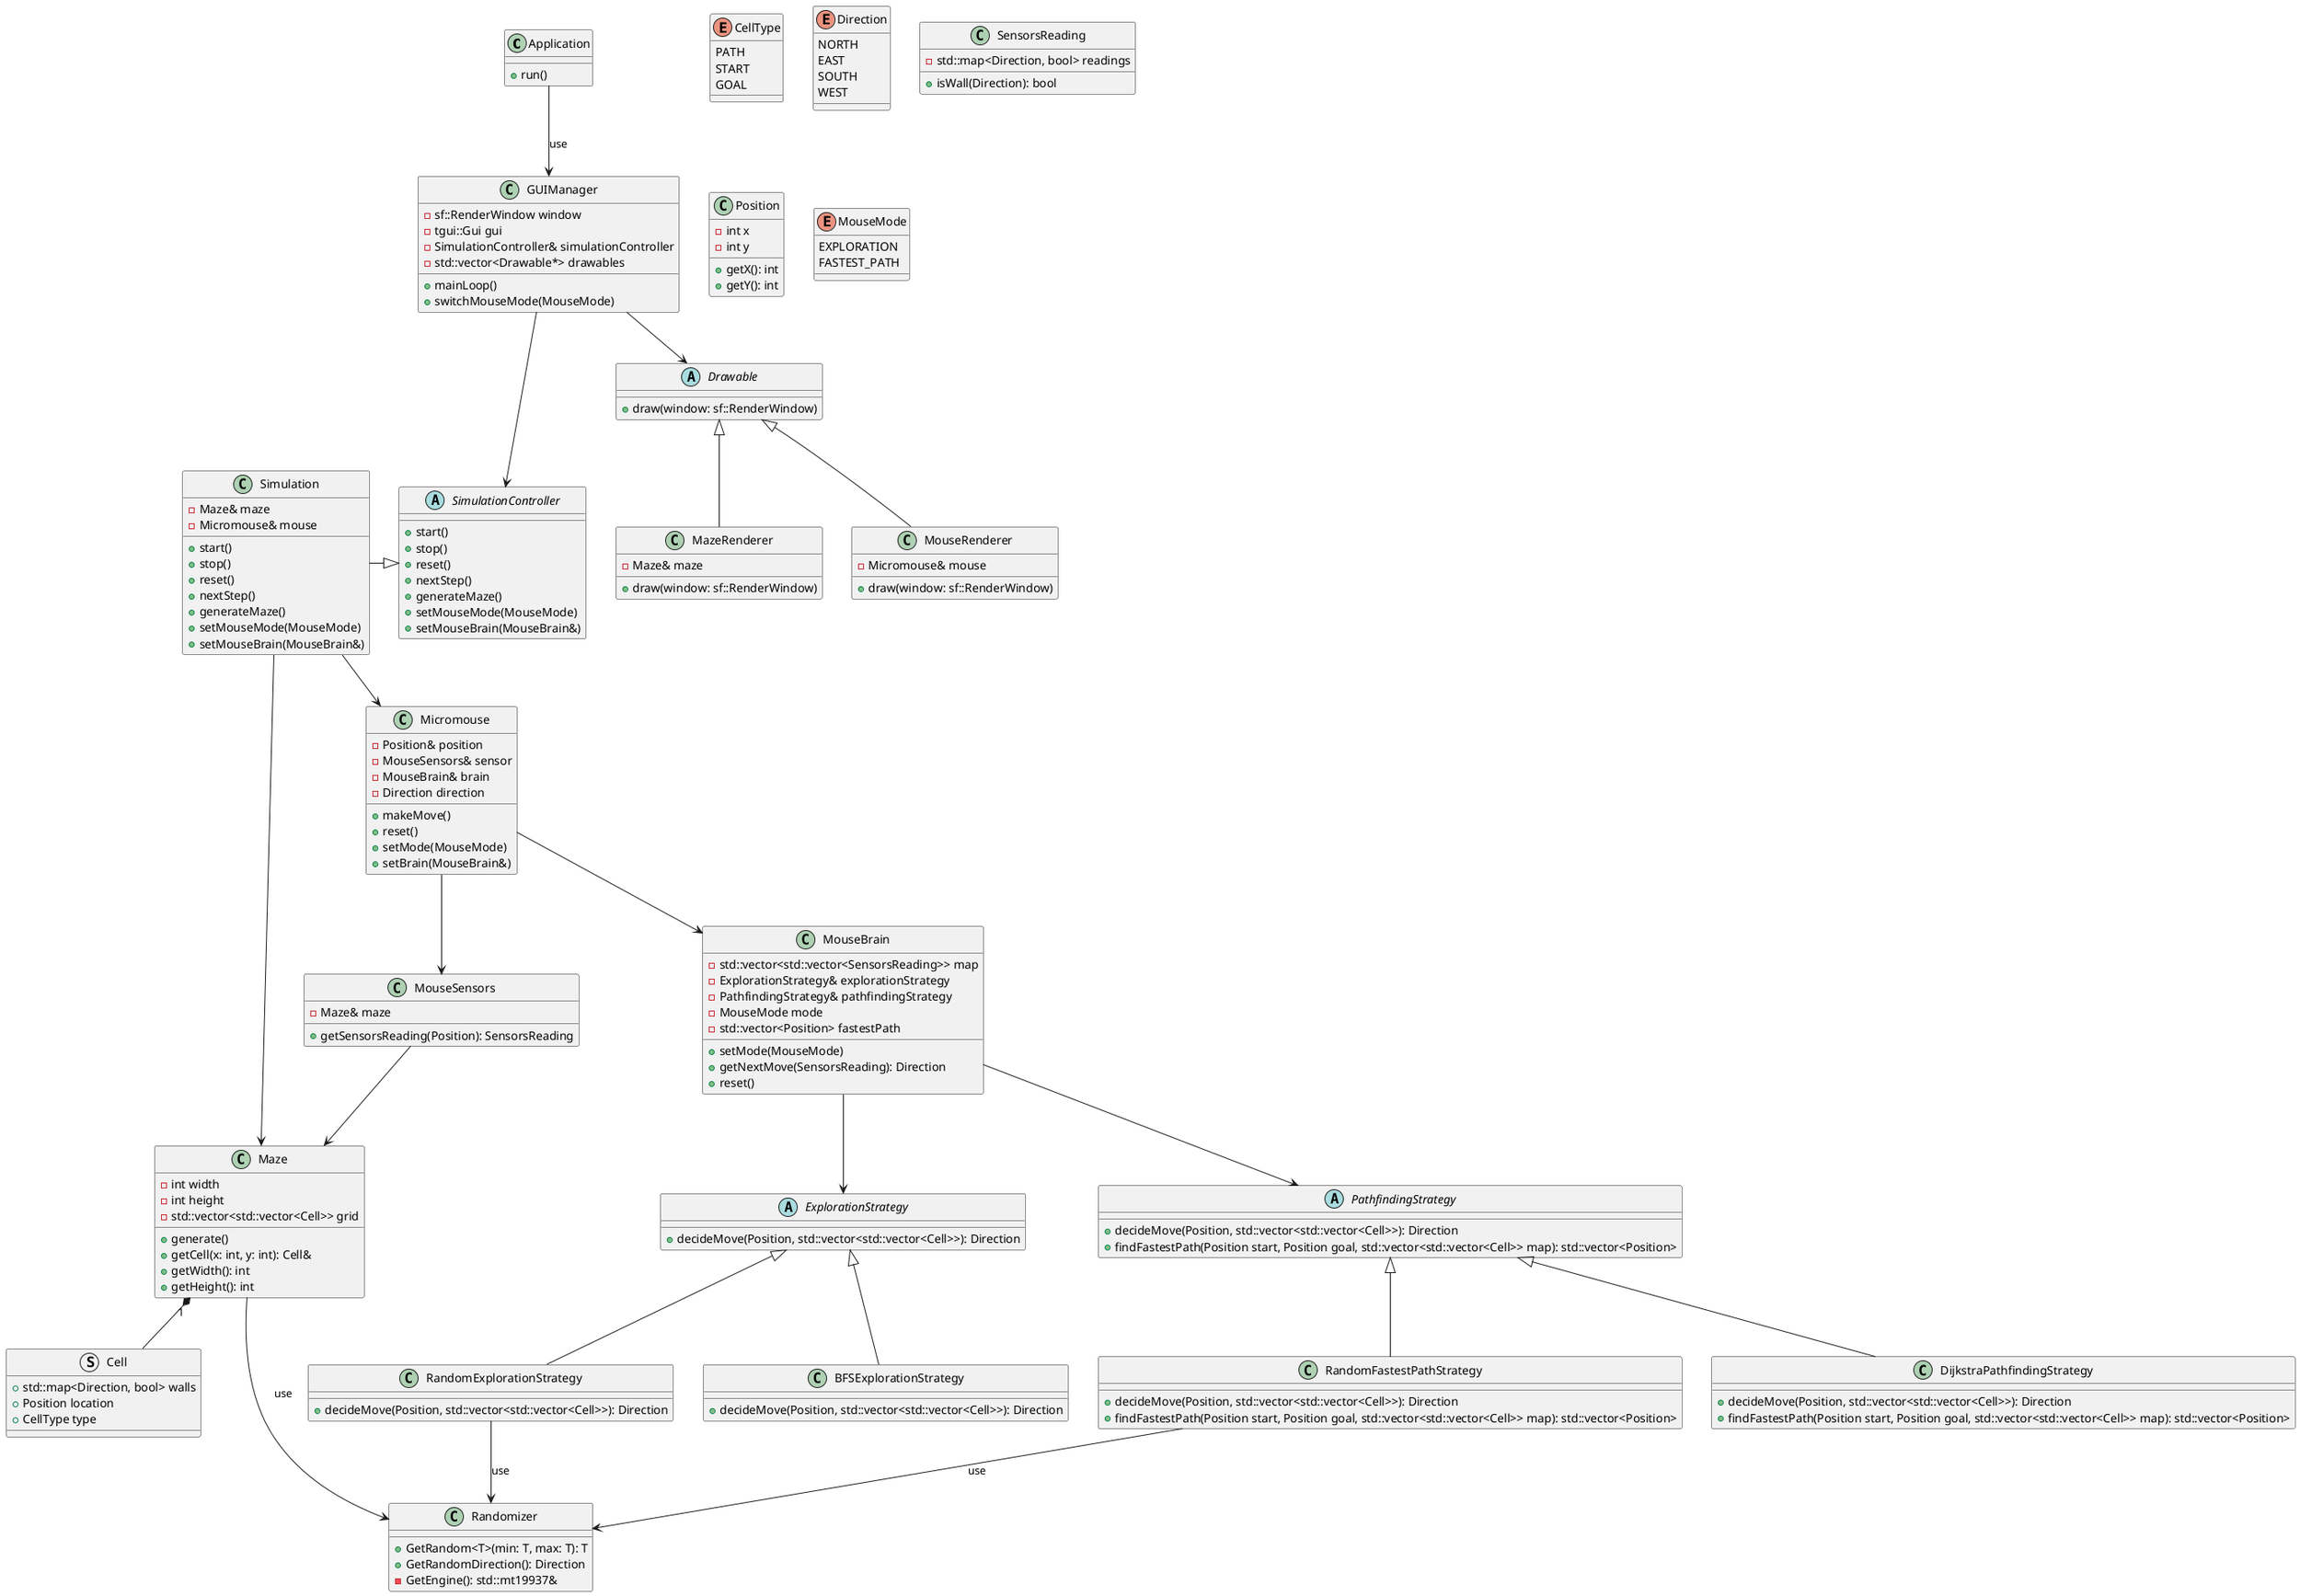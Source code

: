 @startuml
' ========== CORE ==========
class Application {
    + run()
}

Application --> GUIManager: use

abstract class SimulationController {
    + start()
    + stop()
    + reset()
    + nextStep()
    + generateMaze()
    + setMouseMode(MouseMode)
    + setMouseBrain(MouseBrain&)
}

class Simulation {
    - Maze& maze
    - Micromouse& mouse
    + start()
    + stop()
    + reset()
    + nextStep()
    + generateMaze()
    + setMouseMode(MouseMode)
    + setMouseBrain(MouseBrain&)
}

Simulation -|> SimulationController
Simulation --> Maze
Simulation --> Micromouse

' ========== GUI ==========
class GUIManager {
    - sf::RenderWindow window
    - tgui::Gui gui
    - SimulationController& simulationController
    - std::vector<Drawable*> drawables
    + mainLoop()
    + switchMouseMode(MouseMode)
}

class Drawable {
    + draw(window: sf::RenderWindow)
}

abstract class Drawable

Drawable <|-- MazeRenderer
Drawable <|-- MouseRenderer

class MazeRenderer {
    - Maze& maze
    + draw(window: sf::RenderWindow)
}

class MouseRenderer {
    - Micromouse& mouse
    + draw(window: sf::RenderWindow)
}

GUIManager ---> SimulationController
GUIManager --> Drawable

' ========== MAZE ==========
class Maze {
    - int width
    - int height
    - std::vector<std::vector<Cell>> grid
    + generate()
    + getCell(x: int, y: int): Cell&
    + getWidth(): int
    + getHeight(): int
}

enum CellType {
    PATH
    START
    GOAL
}

struct Cell {
    + std::map<Direction, bool> walls
    + Position location
    + CellType type
}

Maze --> Randomizer: use

Maze "1" *-- Cell

enum Direction {
    NORTH
    EAST
    SOUTH
    WEST
}

' ========== MOUSE ==========
class Micromouse {
    - Position& position
    - MouseSensors& sensor
    - MouseBrain& brain
    - Direction direction
    + makeMove()
    + reset()
    + setMode(MouseMode)
    + setBrain(MouseBrain&)
}

class SensorsReading {
    - std::map<Direction, bool> readings
    + isWall(Direction): bool
}

class MouseSensors {
    - Maze& maze
    + getSensorsReading(Position): SensorsReading
}

class Position {
    - int x
    - int y
    + getX(): int
    + getY(): int
}

enum MouseMode {
    EXPLORATION
    FASTEST_PATH
}

Micromouse --> MouseSensors
Micromouse --> MouseBrain

MouseSensors --> Maze

' ========== MOUSE BRAIN ==========
class MouseBrain {
    - std::vector<std::vector<SensorsReading>> map
    - ExplorationStrategy& explorationStrategy
    - PathfindingStrategy& pathfindingStrategy
    - MouseMode mode
    - std::vector<Position> fastestPath
    + setMode(MouseMode)
    + getNextMove(SensorsReading): Direction
    + reset()
}

MouseBrain --> ExplorationStrategy
MouseBrain --> PathfindingStrategy

' ========== STRATEGIES ==========
abstract class ExplorationStrategy {
    + decideMove(Position, std::vector<std::vector<Cell>>): Direction
}

abstract class PathfindingStrategy {
    + decideMove(Position, std::vector<std::vector<Cell>>): Direction
    + findFastestPath(Position start, Position goal, std::vector<std::vector<Cell>> map): std::vector<Position>
}

ExplorationStrategy <|-- RandomExplorationStrategy
ExplorationStrategy <|-- BFSExplorationStrategy

PathfindingStrategy <|-- RandomFastestPathStrategy
PathfindingStrategy <|-- DijkstraPathfindingStrategy

class RandomExplorationStrategy {
    + decideMove(Position, std::vector<std::vector<Cell>>): Direction
}

class BFSExplorationStrategy {
    + decideMove(Position, std::vector<std::vector<Cell>>): Direction
}

class RandomFastestPathStrategy {
    + decideMove(Position, std::vector<std::vector<Cell>>): Direction
    + findFastestPath(Position start, Position goal, std::vector<std::vector<Cell>> map): std::vector<Position>
}

class DijkstraPathfindingStrategy {
    + decideMove(Position, std::vector<std::vector<Cell>>): Direction
    + findFastestPath(Position start, Position goal, std::vector<std::vector<Cell>> map): std::vector<Position>
}

' ========== UTILS ==========
class Randomizer {
    + GetRandom<T>(min: T, max: T): T
    + GetRandomDirection(): Direction
    - GetEngine(): std::mt19937&
}

RandomExplorationStrategy --> Randomizer: use
RandomFastestPathStrategy --> Randomizer: use

@enduml
